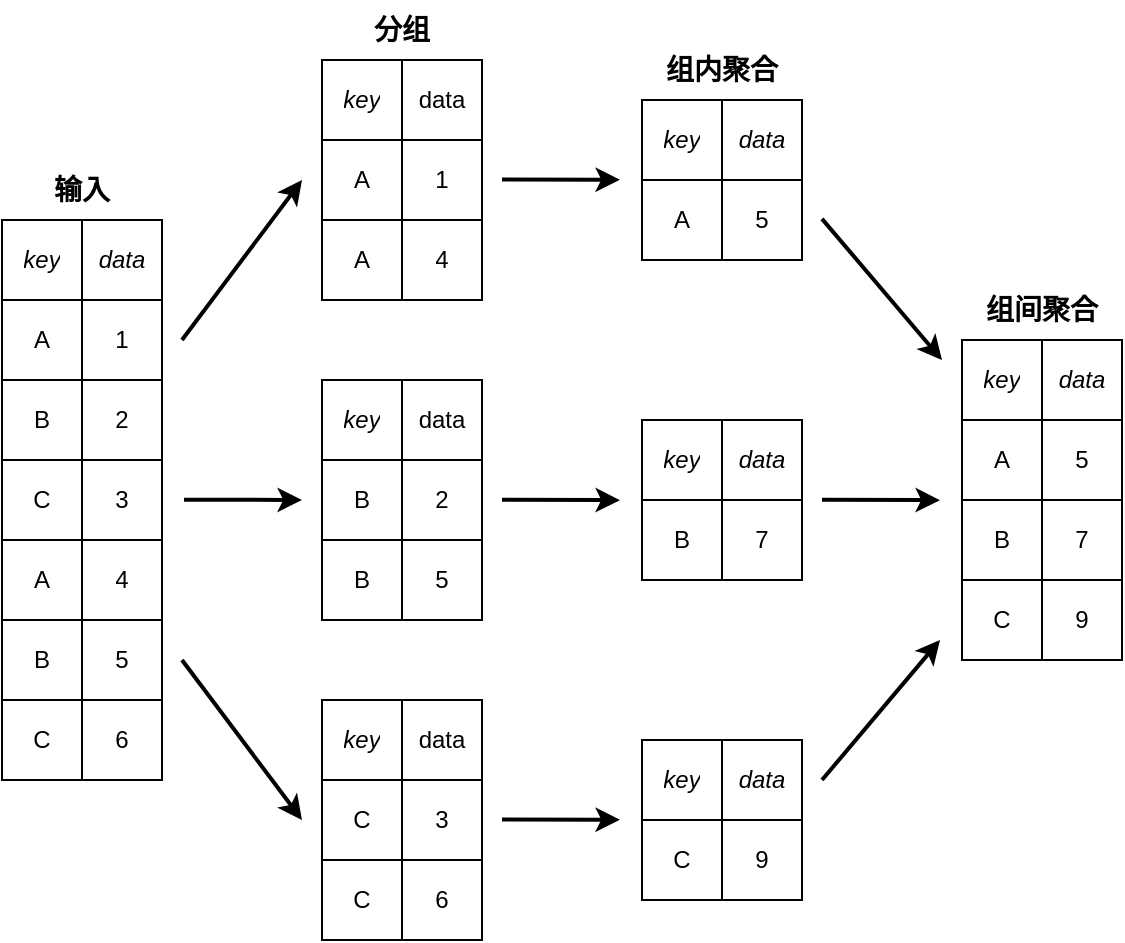 <mxfile version="22.1.18" type="device">
  <diagram name="第 1 页" id="e9J4ykMBrmNgngUcdCq-">
    <mxGraphModel dx="852" dy="558" grid="1" gridSize="10" guides="1" tooltips="1" connect="1" arrows="1" fold="1" page="1" pageScale="1" pageWidth="827" pageHeight="1169" math="0" shadow="0">
      <root>
        <mxCell id="0" />
        <mxCell id="1" parent="0" />
        <mxCell id="Gnrm_EqYcTDhsiEzSkK8-1" value="" style="shape=table;startSize=0;container=1;collapsible=0;childLayout=tableLayout;" parent="1" vertex="1">
          <mxGeometry x="200" y="120" width="80" height="280" as="geometry" />
        </mxCell>
        <mxCell id="Gnrm_EqYcTDhsiEzSkK8-2" value="" style="shape=tableRow;horizontal=0;startSize=0;swimlaneHead=0;swimlaneBody=0;strokeColor=inherit;top=0;left=0;bottom=0;right=0;collapsible=0;dropTarget=0;fillColor=none;points=[[0,0.5],[1,0.5]];portConstraint=eastwest;" parent="Gnrm_EqYcTDhsiEzSkK8-1" vertex="1">
          <mxGeometry width="80" height="40" as="geometry" />
        </mxCell>
        <mxCell id="Gnrm_EqYcTDhsiEzSkK8-3" value="&lt;i&gt;key&lt;/i&gt;" style="shape=partialRectangle;html=1;whiteSpace=wrap;connectable=0;strokeColor=inherit;overflow=hidden;fillColor=none;top=0;left=0;bottom=0;right=0;pointerEvents=1;" parent="Gnrm_EqYcTDhsiEzSkK8-2" vertex="1">
          <mxGeometry width="40" height="40" as="geometry">
            <mxRectangle width="40" height="40" as="alternateBounds" />
          </mxGeometry>
        </mxCell>
        <mxCell id="Gnrm_EqYcTDhsiEzSkK8-4" value="&lt;i&gt;data&lt;/i&gt;" style="shape=partialRectangle;html=1;whiteSpace=wrap;connectable=0;strokeColor=inherit;overflow=hidden;fillColor=none;top=0;left=0;bottom=0;right=0;pointerEvents=1;" parent="Gnrm_EqYcTDhsiEzSkK8-2" vertex="1">
          <mxGeometry x="40" width="40" height="40" as="geometry">
            <mxRectangle width="40" height="40" as="alternateBounds" />
          </mxGeometry>
        </mxCell>
        <mxCell id="Gnrm_EqYcTDhsiEzSkK8-5" value="" style="shape=tableRow;horizontal=0;startSize=0;swimlaneHead=0;swimlaneBody=0;strokeColor=inherit;top=0;left=0;bottom=0;right=0;collapsible=0;dropTarget=0;fillColor=none;points=[[0,0.5],[1,0.5]];portConstraint=eastwest;" parent="Gnrm_EqYcTDhsiEzSkK8-1" vertex="1">
          <mxGeometry y="40" width="80" height="40" as="geometry" />
        </mxCell>
        <mxCell id="Gnrm_EqYcTDhsiEzSkK8-6" value="A" style="shape=partialRectangle;html=1;whiteSpace=wrap;connectable=0;strokeColor=inherit;overflow=hidden;fillColor=none;top=0;left=0;bottom=0;right=0;pointerEvents=1;" parent="Gnrm_EqYcTDhsiEzSkK8-5" vertex="1">
          <mxGeometry width="40" height="40" as="geometry">
            <mxRectangle width="40" height="40" as="alternateBounds" />
          </mxGeometry>
        </mxCell>
        <mxCell id="Gnrm_EqYcTDhsiEzSkK8-7" value="1" style="shape=partialRectangle;html=1;whiteSpace=wrap;connectable=0;strokeColor=inherit;overflow=hidden;fillColor=none;top=0;left=0;bottom=0;right=0;pointerEvents=1;" parent="Gnrm_EqYcTDhsiEzSkK8-5" vertex="1">
          <mxGeometry x="40" width="40" height="40" as="geometry">
            <mxRectangle width="40" height="40" as="alternateBounds" />
          </mxGeometry>
        </mxCell>
        <mxCell id="Gnrm_EqYcTDhsiEzSkK8-8" value="" style="shape=tableRow;horizontal=0;startSize=0;swimlaneHead=0;swimlaneBody=0;strokeColor=inherit;top=0;left=0;bottom=0;right=0;collapsible=0;dropTarget=0;fillColor=none;points=[[0,0.5],[1,0.5]];portConstraint=eastwest;" parent="Gnrm_EqYcTDhsiEzSkK8-1" vertex="1">
          <mxGeometry y="80" width="80" height="40" as="geometry" />
        </mxCell>
        <mxCell id="Gnrm_EqYcTDhsiEzSkK8-9" value="B" style="shape=partialRectangle;html=1;whiteSpace=wrap;connectable=0;strokeColor=inherit;overflow=hidden;fillColor=none;top=0;left=0;bottom=0;right=0;pointerEvents=1;" parent="Gnrm_EqYcTDhsiEzSkK8-8" vertex="1">
          <mxGeometry width="40" height="40" as="geometry">
            <mxRectangle width="40" height="40" as="alternateBounds" />
          </mxGeometry>
        </mxCell>
        <mxCell id="Gnrm_EqYcTDhsiEzSkK8-10" value="2" style="shape=partialRectangle;html=1;whiteSpace=wrap;connectable=0;strokeColor=inherit;overflow=hidden;fillColor=none;top=0;left=0;bottom=0;right=0;pointerEvents=1;" parent="Gnrm_EqYcTDhsiEzSkK8-8" vertex="1">
          <mxGeometry x="40" width="40" height="40" as="geometry">
            <mxRectangle width="40" height="40" as="alternateBounds" />
          </mxGeometry>
        </mxCell>
        <mxCell id="Gnrm_EqYcTDhsiEzSkK8-11" value="" style="shape=tableRow;horizontal=0;startSize=0;swimlaneHead=0;swimlaneBody=0;strokeColor=inherit;top=0;left=0;bottom=0;right=0;collapsible=0;dropTarget=0;fillColor=none;points=[[0,0.5],[1,0.5]];portConstraint=eastwest;" parent="Gnrm_EqYcTDhsiEzSkK8-1" vertex="1">
          <mxGeometry y="120" width="80" height="40" as="geometry" />
        </mxCell>
        <mxCell id="Gnrm_EqYcTDhsiEzSkK8-12" value="C" style="shape=partialRectangle;html=1;whiteSpace=wrap;connectable=0;strokeColor=inherit;overflow=hidden;fillColor=none;top=0;left=0;bottom=0;right=0;pointerEvents=1;" parent="Gnrm_EqYcTDhsiEzSkK8-11" vertex="1">
          <mxGeometry width="40" height="40" as="geometry">
            <mxRectangle width="40" height="40" as="alternateBounds" />
          </mxGeometry>
        </mxCell>
        <mxCell id="Gnrm_EqYcTDhsiEzSkK8-13" value="3" style="shape=partialRectangle;html=1;whiteSpace=wrap;connectable=0;strokeColor=inherit;overflow=hidden;fillColor=none;top=0;left=0;bottom=0;right=0;pointerEvents=1;" parent="Gnrm_EqYcTDhsiEzSkK8-11" vertex="1">
          <mxGeometry x="40" width="40" height="40" as="geometry">
            <mxRectangle width="40" height="40" as="alternateBounds" />
          </mxGeometry>
        </mxCell>
        <mxCell id="Gnrm_EqYcTDhsiEzSkK8-14" value="" style="shape=tableRow;horizontal=0;startSize=0;swimlaneHead=0;swimlaneBody=0;strokeColor=inherit;top=0;left=0;bottom=0;right=0;collapsible=0;dropTarget=0;fillColor=none;points=[[0,0.5],[1,0.5]];portConstraint=eastwest;" parent="Gnrm_EqYcTDhsiEzSkK8-1" vertex="1">
          <mxGeometry y="160" width="80" height="40" as="geometry" />
        </mxCell>
        <mxCell id="Gnrm_EqYcTDhsiEzSkK8-15" value="A" style="shape=partialRectangle;html=1;whiteSpace=wrap;connectable=0;strokeColor=inherit;overflow=hidden;fillColor=none;top=0;left=0;bottom=0;right=0;pointerEvents=1;" parent="Gnrm_EqYcTDhsiEzSkK8-14" vertex="1">
          <mxGeometry width="40" height="40" as="geometry">
            <mxRectangle width="40" height="40" as="alternateBounds" />
          </mxGeometry>
        </mxCell>
        <mxCell id="Gnrm_EqYcTDhsiEzSkK8-16" value="4" style="shape=partialRectangle;html=1;whiteSpace=wrap;connectable=0;strokeColor=inherit;overflow=hidden;fillColor=none;top=0;left=0;bottom=0;right=0;pointerEvents=1;" parent="Gnrm_EqYcTDhsiEzSkK8-14" vertex="1">
          <mxGeometry x="40" width="40" height="40" as="geometry">
            <mxRectangle width="40" height="40" as="alternateBounds" />
          </mxGeometry>
        </mxCell>
        <mxCell id="Gnrm_EqYcTDhsiEzSkK8-17" value="" style="shape=tableRow;horizontal=0;startSize=0;swimlaneHead=0;swimlaneBody=0;strokeColor=inherit;top=0;left=0;bottom=0;right=0;collapsible=0;dropTarget=0;fillColor=none;points=[[0,0.5],[1,0.5]];portConstraint=eastwest;" parent="Gnrm_EqYcTDhsiEzSkK8-1" vertex="1">
          <mxGeometry y="200" width="80" height="40" as="geometry" />
        </mxCell>
        <mxCell id="Gnrm_EqYcTDhsiEzSkK8-18" value="B" style="shape=partialRectangle;html=1;whiteSpace=wrap;connectable=0;strokeColor=inherit;overflow=hidden;fillColor=none;top=0;left=0;bottom=0;right=0;pointerEvents=1;" parent="Gnrm_EqYcTDhsiEzSkK8-17" vertex="1">
          <mxGeometry width="40" height="40" as="geometry">
            <mxRectangle width="40" height="40" as="alternateBounds" />
          </mxGeometry>
        </mxCell>
        <mxCell id="Gnrm_EqYcTDhsiEzSkK8-19" value="5" style="shape=partialRectangle;html=1;whiteSpace=wrap;connectable=0;strokeColor=inherit;overflow=hidden;fillColor=none;top=0;left=0;bottom=0;right=0;pointerEvents=1;" parent="Gnrm_EqYcTDhsiEzSkK8-17" vertex="1">
          <mxGeometry x="40" width="40" height="40" as="geometry">
            <mxRectangle width="40" height="40" as="alternateBounds" />
          </mxGeometry>
        </mxCell>
        <mxCell id="Gnrm_EqYcTDhsiEzSkK8-20" value="" style="shape=tableRow;horizontal=0;startSize=0;swimlaneHead=0;swimlaneBody=0;strokeColor=inherit;top=0;left=0;bottom=0;right=0;collapsible=0;dropTarget=0;fillColor=none;points=[[0,0.5],[1,0.5]];portConstraint=eastwest;" parent="Gnrm_EqYcTDhsiEzSkK8-1" vertex="1">
          <mxGeometry y="240" width="80" height="40" as="geometry" />
        </mxCell>
        <mxCell id="Gnrm_EqYcTDhsiEzSkK8-21" value="C" style="shape=partialRectangle;html=1;whiteSpace=wrap;connectable=0;strokeColor=inherit;overflow=hidden;fillColor=none;top=0;left=0;bottom=0;right=0;pointerEvents=1;" parent="Gnrm_EqYcTDhsiEzSkK8-20" vertex="1">
          <mxGeometry width="40" height="40" as="geometry">
            <mxRectangle width="40" height="40" as="alternateBounds" />
          </mxGeometry>
        </mxCell>
        <mxCell id="Gnrm_EqYcTDhsiEzSkK8-22" value="6" style="shape=partialRectangle;html=1;whiteSpace=wrap;connectable=0;strokeColor=inherit;overflow=hidden;fillColor=none;top=0;left=0;bottom=0;right=0;pointerEvents=1;" parent="Gnrm_EqYcTDhsiEzSkK8-20" vertex="1">
          <mxGeometry x="40" width="40" height="40" as="geometry">
            <mxRectangle width="40" height="40" as="alternateBounds" />
          </mxGeometry>
        </mxCell>
        <mxCell id="Gnrm_EqYcTDhsiEzSkK8-23" value="" style="shape=table;startSize=0;container=1;collapsible=0;childLayout=tableLayout;" parent="1" vertex="1">
          <mxGeometry x="360" y="40" width="80" height="120" as="geometry" />
        </mxCell>
        <mxCell id="Gnrm_EqYcTDhsiEzSkK8-24" value="" style="shape=tableRow;horizontal=0;startSize=0;swimlaneHead=0;swimlaneBody=0;strokeColor=inherit;top=0;left=0;bottom=0;right=0;collapsible=0;dropTarget=0;fillColor=none;points=[[0,0.5],[1,0.5]];portConstraint=eastwest;" parent="Gnrm_EqYcTDhsiEzSkK8-23" vertex="1">
          <mxGeometry width="80" height="40" as="geometry" />
        </mxCell>
        <mxCell id="Gnrm_EqYcTDhsiEzSkK8-25" value="&lt;i&gt;key&lt;/i&gt;" style="shape=partialRectangle;html=1;whiteSpace=wrap;connectable=0;strokeColor=inherit;overflow=hidden;fillColor=none;top=0;left=0;bottom=0;right=0;pointerEvents=1;" parent="Gnrm_EqYcTDhsiEzSkK8-24" vertex="1">
          <mxGeometry width="40" height="40" as="geometry">
            <mxRectangle width="40" height="40" as="alternateBounds" />
          </mxGeometry>
        </mxCell>
        <mxCell id="Gnrm_EqYcTDhsiEzSkK8-26" value="data" style="shape=partialRectangle;html=1;whiteSpace=wrap;connectable=0;strokeColor=inherit;overflow=hidden;fillColor=none;top=0;left=0;bottom=0;right=0;pointerEvents=1;" parent="Gnrm_EqYcTDhsiEzSkK8-24" vertex="1">
          <mxGeometry x="40" width="40" height="40" as="geometry">
            <mxRectangle width="40" height="40" as="alternateBounds" />
          </mxGeometry>
        </mxCell>
        <mxCell id="Gnrm_EqYcTDhsiEzSkK8-27" value="" style="shape=tableRow;horizontal=0;startSize=0;swimlaneHead=0;swimlaneBody=0;strokeColor=inherit;top=0;left=0;bottom=0;right=0;collapsible=0;dropTarget=0;fillColor=none;points=[[0,0.5],[1,0.5]];portConstraint=eastwest;" parent="Gnrm_EqYcTDhsiEzSkK8-23" vertex="1">
          <mxGeometry y="40" width="80" height="40" as="geometry" />
        </mxCell>
        <mxCell id="Gnrm_EqYcTDhsiEzSkK8-28" value="A" style="shape=partialRectangle;html=1;whiteSpace=wrap;connectable=0;strokeColor=inherit;overflow=hidden;fillColor=none;top=0;left=0;bottom=0;right=0;pointerEvents=1;" parent="Gnrm_EqYcTDhsiEzSkK8-27" vertex="1">
          <mxGeometry width="40" height="40" as="geometry">
            <mxRectangle width="40" height="40" as="alternateBounds" />
          </mxGeometry>
        </mxCell>
        <mxCell id="Gnrm_EqYcTDhsiEzSkK8-29" value="1" style="shape=partialRectangle;html=1;whiteSpace=wrap;connectable=0;strokeColor=inherit;overflow=hidden;fillColor=none;top=0;left=0;bottom=0;right=0;pointerEvents=1;" parent="Gnrm_EqYcTDhsiEzSkK8-27" vertex="1">
          <mxGeometry x="40" width="40" height="40" as="geometry">
            <mxRectangle width="40" height="40" as="alternateBounds" />
          </mxGeometry>
        </mxCell>
        <mxCell id="Gnrm_EqYcTDhsiEzSkK8-30" value="" style="shape=tableRow;horizontal=0;startSize=0;swimlaneHead=0;swimlaneBody=0;strokeColor=inherit;top=0;left=0;bottom=0;right=0;collapsible=0;dropTarget=0;fillColor=none;points=[[0,0.5],[1,0.5]];portConstraint=eastwest;" parent="Gnrm_EqYcTDhsiEzSkK8-23" vertex="1">
          <mxGeometry y="80" width="80" height="40" as="geometry" />
        </mxCell>
        <mxCell id="Gnrm_EqYcTDhsiEzSkK8-31" value="A" style="shape=partialRectangle;html=1;whiteSpace=wrap;connectable=0;strokeColor=inherit;overflow=hidden;fillColor=none;top=0;left=0;bottom=0;right=0;pointerEvents=1;" parent="Gnrm_EqYcTDhsiEzSkK8-30" vertex="1">
          <mxGeometry width="40" height="40" as="geometry">
            <mxRectangle width="40" height="40" as="alternateBounds" />
          </mxGeometry>
        </mxCell>
        <mxCell id="Gnrm_EqYcTDhsiEzSkK8-32" value="4" style="shape=partialRectangle;html=1;whiteSpace=wrap;connectable=0;strokeColor=inherit;overflow=hidden;fillColor=none;top=0;left=0;bottom=0;right=0;pointerEvents=1;" parent="Gnrm_EqYcTDhsiEzSkK8-30" vertex="1">
          <mxGeometry x="40" width="40" height="40" as="geometry">
            <mxRectangle width="40" height="40" as="alternateBounds" />
          </mxGeometry>
        </mxCell>
        <mxCell id="Gnrm_EqYcTDhsiEzSkK8-33" value="" style="shape=table;startSize=0;container=1;collapsible=0;childLayout=tableLayout;" parent="1" vertex="1">
          <mxGeometry x="360" y="200" width="80" height="120" as="geometry" />
        </mxCell>
        <mxCell id="Gnrm_EqYcTDhsiEzSkK8-34" value="" style="shape=tableRow;horizontal=0;startSize=0;swimlaneHead=0;swimlaneBody=0;strokeColor=inherit;top=0;left=0;bottom=0;right=0;collapsible=0;dropTarget=0;fillColor=none;points=[[0,0.5],[1,0.5]];portConstraint=eastwest;" parent="Gnrm_EqYcTDhsiEzSkK8-33" vertex="1">
          <mxGeometry width="80" height="40" as="geometry" />
        </mxCell>
        <mxCell id="Gnrm_EqYcTDhsiEzSkK8-35" value="&lt;i&gt;key&lt;/i&gt;" style="shape=partialRectangle;html=1;whiteSpace=wrap;connectable=0;strokeColor=inherit;overflow=hidden;fillColor=none;top=0;left=0;bottom=0;right=0;pointerEvents=1;" parent="Gnrm_EqYcTDhsiEzSkK8-34" vertex="1">
          <mxGeometry width="40" height="40" as="geometry">
            <mxRectangle width="40" height="40" as="alternateBounds" />
          </mxGeometry>
        </mxCell>
        <mxCell id="Gnrm_EqYcTDhsiEzSkK8-36" value="data" style="shape=partialRectangle;html=1;whiteSpace=wrap;connectable=0;strokeColor=inherit;overflow=hidden;fillColor=none;top=0;left=0;bottom=0;right=0;pointerEvents=1;" parent="Gnrm_EqYcTDhsiEzSkK8-34" vertex="1">
          <mxGeometry x="40" width="40" height="40" as="geometry">
            <mxRectangle width="40" height="40" as="alternateBounds" />
          </mxGeometry>
        </mxCell>
        <mxCell id="Gnrm_EqYcTDhsiEzSkK8-37" value="" style="shape=tableRow;horizontal=0;startSize=0;swimlaneHead=0;swimlaneBody=0;strokeColor=inherit;top=0;left=0;bottom=0;right=0;collapsible=0;dropTarget=0;fillColor=none;points=[[0,0.5],[1,0.5]];portConstraint=eastwest;" parent="Gnrm_EqYcTDhsiEzSkK8-33" vertex="1">
          <mxGeometry y="40" width="80" height="40" as="geometry" />
        </mxCell>
        <mxCell id="Gnrm_EqYcTDhsiEzSkK8-38" value="B" style="shape=partialRectangle;html=1;whiteSpace=wrap;connectable=0;strokeColor=inherit;overflow=hidden;fillColor=none;top=0;left=0;bottom=0;right=0;pointerEvents=1;" parent="Gnrm_EqYcTDhsiEzSkK8-37" vertex="1">
          <mxGeometry width="40" height="40" as="geometry">
            <mxRectangle width="40" height="40" as="alternateBounds" />
          </mxGeometry>
        </mxCell>
        <mxCell id="Gnrm_EqYcTDhsiEzSkK8-39" value="2" style="shape=partialRectangle;html=1;whiteSpace=wrap;connectable=0;strokeColor=inherit;overflow=hidden;fillColor=none;top=0;left=0;bottom=0;right=0;pointerEvents=1;" parent="Gnrm_EqYcTDhsiEzSkK8-37" vertex="1">
          <mxGeometry x="40" width="40" height="40" as="geometry">
            <mxRectangle width="40" height="40" as="alternateBounds" />
          </mxGeometry>
        </mxCell>
        <mxCell id="Gnrm_EqYcTDhsiEzSkK8-40" value="" style="shape=tableRow;horizontal=0;startSize=0;swimlaneHead=0;swimlaneBody=0;strokeColor=inherit;top=0;left=0;bottom=0;right=0;collapsible=0;dropTarget=0;fillColor=none;points=[[0,0.5],[1,0.5]];portConstraint=eastwest;" parent="Gnrm_EqYcTDhsiEzSkK8-33" vertex="1">
          <mxGeometry y="80" width="80" height="40" as="geometry" />
        </mxCell>
        <mxCell id="Gnrm_EqYcTDhsiEzSkK8-41" value="B" style="shape=partialRectangle;html=1;whiteSpace=wrap;connectable=0;strokeColor=inherit;overflow=hidden;fillColor=none;top=0;left=0;bottom=0;right=0;pointerEvents=1;" parent="Gnrm_EqYcTDhsiEzSkK8-40" vertex="1">
          <mxGeometry width="40" height="40" as="geometry">
            <mxRectangle width="40" height="40" as="alternateBounds" />
          </mxGeometry>
        </mxCell>
        <mxCell id="Gnrm_EqYcTDhsiEzSkK8-42" value="5" style="shape=partialRectangle;html=1;whiteSpace=wrap;connectable=0;strokeColor=inherit;overflow=hidden;fillColor=none;top=0;left=0;bottom=0;right=0;pointerEvents=1;" parent="Gnrm_EqYcTDhsiEzSkK8-40" vertex="1">
          <mxGeometry x="40" width="40" height="40" as="geometry">
            <mxRectangle width="40" height="40" as="alternateBounds" />
          </mxGeometry>
        </mxCell>
        <mxCell id="Gnrm_EqYcTDhsiEzSkK8-43" value="" style="shape=table;startSize=0;container=1;collapsible=0;childLayout=tableLayout;" parent="1" vertex="1">
          <mxGeometry x="360" y="360" width="80" height="120" as="geometry" />
        </mxCell>
        <mxCell id="Gnrm_EqYcTDhsiEzSkK8-44" value="" style="shape=tableRow;horizontal=0;startSize=0;swimlaneHead=0;swimlaneBody=0;strokeColor=inherit;top=0;left=0;bottom=0;right=0;collapsible=0;dropTarget=0;fillColor=none;points=[[0,0.5],[1,0.5]];portConstraint=eastwest;" parent="Gnrm_EqYcTDhsiEzSkK8-43" vertex="1">
          <mxGeometry width="80" height="40" as="geometry" />
        </mxCell>
        <mxCell id="Gnrm_EqYcTDhsiEzSkK8-45" value="&lt;i&gt;key&lt;/i&gt;" style="shape=partialRectangle;html=1;whiteSpace=wrap;connectable=0;strokeColor=inherit;overflow=hidden;fillColor=none;top=0;left=0;bottom=0;right=0;pointerEvents=1;" parent="Gnrm_EqYcTDhsiEzSkK8-44" vertex="1">
          <mxGeometry width="40" height="40" as="geometry">
            <mxRectangle width="40" height="40" as="alternateBounds" />
          </mxGeometry>
        </mxCell>
        <mxCell id="Gnrm_EqYcTDhsiEzSkK8-46" value="data" style="shape=partialRectangle;html=1;whiteSpace=wrap;connectable=0;strokeColor=inherit;overflow=hidden;fillColor=none;top=0;left=0;bottom=0;right=0;pointerEvents=1;" parent="Gnrm_EqYcTDhsiEzSkK8-44" vertex="1">
          <mxGeometry x="40" width="40" height="40" as="geometry">
            <mxRectangle width="40" height="40" as="alternateBounds" />
          </mxGeometry>
        </mxCell>
        <mxCell id="Gnrm_EqYcTDhsiEzSkK8-47" value="" style="shape=tableRow;horizontal=0;startSize=0;swimlaneHead=0;swimlaneBody=0;strokeColor=inherit;top=0;left=0;bottom=0;right=0;collapsible=0;dropTarget=0;fillColor=none;points=[[0,0.5],[1,0.5]];portConstraint=eastwest;" parent="Gnrm_EqYcTDhsiEzSkK8-43" vertex="1">
          <mxGeometry y="40" width="80" height="40" as="geometry" />
        </mxCell>
        <mxCell id="Gnrm_EqYcTDhsiEzSkK8-48" value="C" style="shape=partialRectangle;html=1;whiteSpace=wrap;connectable=0;strokeColor=inherit;overflow=hidden;fillColor=none;top=0;left=0;bottom=0;right=0;pointerEvents=1;" parent="Gnrm_EqYcTDhsiEzSkK8-47" vertex="1">
          <mxGeometry width="40" height="40" as="geometry">
            <mxRectangle width="40" height="40" as="alternateBounds" />
          </mxGeometry>
        </mxCell>
        <mxCell id="Gnrm_EqYcTDhsiEzSkK8-49" value="3" style="shape=partialRectangle;html=1;whiteSpace=wrap;connectable=0;strokeColor=inherit;overflow=hidden;fillColor=none;top=0;left=0;bottom=0;right=0;pointerEvents=1;" parent="Gnrm_EqYcTDhsiEzSkK8-47" vertex="1">
          <mxGeometry x="40" width="40" height="40" as="geometry">
            <mxRectangle width="40" height="40" as="alternateBounds" />
          </mxGeometry>
        </mxCell>
        <mxCell id="Gnrm_EqYcTDhsiEzSkK8-50" value="" style="shape=tableRow;horizontal=0;startSize=0;swimlaneHead=0;swimlaneBody=0;strokeColor=inherit;top=0;left=0;bottom=0;right=0;collapsible=0;dropTarget=0;fillColor=none;points=[[0,0.5],[1,0.5]];portConstraint=eastwest;" parent="Gnrm_EqYcTDhsiEzSkK8-43" vertex="1">
          <mxGeometry y="80" width="80" height="40" as="geometry" />
        </mxCell>
        <mxCell id="Gnrm_EqYcTDhsiEzSkK8-51" value="C" style="shape=partialRectangle;html=1;whiteSpace=wrap;connectable=0;strokeColor=inherit;overflow=hidden;fillColor=none;top=0;left=0;bottom=0;right=0;pointerEvents=1;" parent="Gnrm_EqYcTDhsiEzSkK8-50" vertex="1">
          <mxGeometry width="40" height="40" as="geometry">
            <mxRectangle width="40" height="40" as="alternateBounds" />
          </mxGeometry>
        </mxCell>
        <mxCell id="Gnrm_EqYcTDhsiEzSkK8-52" value="6" style="shape=partialRectangle;html=1;whiteSpace=wrap;connectable=0;strokeColor=inherit;overflow=hidden;fillColor=none;top=0;left=0;bottom=0;right=0;pointerEvents=1;" parent="Gnrm_EqYcTDhsiEzSkK8-50" vertex="1">
          <mxGeometry x="40" width="40" height="40" as="geometry">
            <mxRectangle width="40" height="40" as="alternateBounds" />
          </mxGeometry>
        </mxCell>
        <mxCell id="Gnrm_EqYcTDhsiEzSkK8-53" value="" style="shape=table;startSize=0;container=1;collapsible=0;childLayout=tableLayout;" parent="1" vertex="1">
          <mxGeometry x="520" y="60" width="80" height="80" as="geometry" />
        </mxCell>
        <mxCell id="Gnrm_EqYcTDhsiEzSkK8-54" value="" style="shape=tableRow;horizontal=0;startSize=0;swimlaneHead=0;swimlaneBody=0;strokeColor=inherit;top=0;left=0;bottom=0;right=0;collapsible=0;dropTarget=0;fillColor=none;points=[[0,0.5],[1,0.5]];portConstraint=eastwest;" parent="Gnrm_EqYcTDhsiEzSkK8-53" vertex="1">
          <mxGeometry width="80" height="40" as="geometry" />
        </mxCell>
        <mxCell id="Gnrm_EqYcTDhsiEzSkK8-55" value="&lt;i&gt;key&lt;/i&gt;" style="shape=partialRectangle;html=1;whiteSpace=wrap;connectable=0;strokeColor=inherit;overflow=hidden;fillColor=none;top=0;left=0;bottom=0;right=0;pointerEvents=1;" parent="Gnrm_EqYcTDhsiEzSkK8-54" vertex="1">
          <mxGeometry width="40" height="40" as="geometry">
            <mxRectangle width="40" height="40" as="alternateBounds" />
          </mxGeometry>
        </mxCell>
        <mxCell id="Gnrm_EqYcTDhsiEzSkK8-56" value="&lt;i&gt;data&lt;/i&gt;" style="shape=partialRectangle;html=1;whiteSpace=wrap;connectable=0;strokeColor=inherit;overflow=hidden;fillColor=none;top=0;left=0;bottom=0;right=0;pointerEvents=1;" parent="Gnrm_EqYcTDhsiEzSkK8-54" vertex="1">
          <mxGeometry x="40" width="40" height="40" as="geometry">
            <mxRectangle width="40" height="40" as="alternateBounds" />
          </mxGeometry>
        </mxCell>
        <mxCell id="Gnrm_EqYcTDhsiEzSkK8-57" value="" style="shape=tableRow;horizontal=0;startSize=0;swimlaneHead=0;swimlaneBody=0;strokeColor=inherit;top=0;left=0;bottom=0;right=0;collapsible=0;dropTarget=0;fillColor=none;points=[[0,0.5],[1,0.5]];portConstraint=eastwest;" parent="Gnrm_EqYcTDhsiEzSkK8-53" vertex="1">
          <mxGeometry y="40" width="80" height="40" as="geometry" />
        </mxCell>
        <mxCell id="Gnrm_EqYcTDhsiEzSkK8-58" value="A" style="shape=partialRectangle;html=1;whiteSpace=wrap;connectable=0;strokeColor=inherit;overflow=hidden;fillColor=none;top=0;left=0;bottom=0;right=0;pointerEvents=1;" parent="Gnrm_EqYcTDhsiEzSkK8-57" vertex="1">
          <mxGeometry width="40" height="40" as="geometry">
            <mxRectangle width="40" height="40" as="alternateBounds" />
          </mxGeometry>
        </mxCell>
        <mxCell id="Gnrm_EqYcTDhsiEzSkK8-59" value="5" style="shape=partialRectangle;html=1;whiteSpace=wrap;connectable=0;strokeColor=inherit;overflow=hidden;fillColor=none;top=0;left=0;bottom=0;right=0;pointerEvents=1;" parent="Gnrm_EqYcTDhsiEzSkK8-57" vertex="1">
          <mxGeometry x="40" width="40" height="40" as="geometry">
            <mxRectangle width="40" height="40" as="alternateBounds" />
          </mxGeometry>
        </mxCell>
        <mxCell id="Gnrm_EqYcTDhsiEzSkK8-60" value="" style="shape=table;startSize=0;container=1;collapsible=0;childLayout=tableLayout;" parent="1" vertex="1">
          <mxGeometry x="520" y="380" width="80" height="80" as="geometry" />
        </mxCell>
        <mxCell id="Gnrm_EqYcTDhsiEzSkK8-61" value="" style="shape=tableRow;horizontal=0;startSize=0;swimlaneHead=0;swimlaneBody=0;strokeColor=inherit;top=0;left=0;bottom=0;right=0;collapsible=0;dropTarget=0;fillColor=none;points=[[0,0.5],[1,0.5]];portConstraint=eastwest;" parent="Gnrm_EqYcTDhsiEzSkK8-60" vertex="1">
          <mxGeometry width="80" height="40" as="geometry" />
        </mxCell>
        <mxCell id="Gnrm_EqYcTDhsiEzSkK8-62" value="&lt;i&gt;key&lt;/i&gt;" style="shape=partialRectangle;html=1;whiteSpace=wrap;connectable=0;strokeColor=inherit;overflow=hidden;fillColor=none;top=0;left=0;bottom=0;right=0;pointerEvents=1;" parent="Gnrm_EqYcTDhsiEzSkK8-61" vertex="1">
          <mxGeometry width="40" height="40" as="geometry">
            <mxRectangle width="40" height="40" as="alternateBounds" />
          </mxGeometry>
        </mxCell>
        <mxCell id="Gnrm_EqYcTDhsiEzSkK8-63" value="&lt;i&gt;data&lt;/i&gt;" style="shape=partialRectangle;html=1;whiteSpace=wrap;connectable=0;strokeColor=inherit;overflow=hidden;fillColor=none;top=0;left=0;bottom=0;right=0;pointerEvents=1;" parent="Gnrm_EqYcTDhsiEzSkK8-61" vertex="1">
          <mxGeometry x="40" width="40" height="40" as="geometry">
            <mxRectangle width="40" height="40" as="alternateBounds" />
          </mxGeometry>
        </mxCell>
        <mxCell id="Gnrm_EqYcTDhsiEzSkK8-64" value="" style="shape=tableRow;horizontal=0;startSize=0;swimlaneHead=0;swimlaneBody=0;strokeColor=inherit;top=0;left=0;bottom=0;right=0;collapsible=0;dropTarget=0;fillColor=none;points=[[0,0.5],[1,0.5]];portConstraint=eastwest;" parent="Gnrm_EqYcTDhsiEzSkK8-60" vertex="1">
          <mxGeometry y="40" width="80" height="40" as="geometry" />
        </mxCell>
        <mxCell id="Gnrm_EqYcTDhsiEzSkK8-65" value="C" style="shape=partialRectangle;html=1;whiteSpace=wrap;connectable=0;strokeColor=inherit;overflow=hidden;fillColor=none;top=0;left=0;bottom=0;right=0;pointerEvents=1;" parent="Gnrm_EqYcTDhsiEzSkK8-64" vertex="1">
          <mxGeometry width="40" height="40" as="geometry">
            <mxRectangle width="40" height="40" as="alternateBounds" />
          </mxGeometry>
        </mxCell>
        <mxCell id="Gnrm_EqYcTDhsiEzSkK8-66" value="9" style="shape=partialRectangle;html=1;whiteSpace=wrap;connectable=0;strokeColor=inherit;overflow=hidden;fillColor=none;top=0;left=0;bottom=0;right=0;pointerEvents=1;" parent="Gnrm_EqYcTDhsiEzSkK8-64" vertex="1">
          <mxGeometry x="40" width="40" height="40" as="geometry">
            <mxRectangle width="40" height="40" as="alternateBounds" />
          </mxGeometry>
        </mxCell>
        <mxCell id="Gnrm_EqYcTDhsiEzSkK8-67" value="" style="shape=table;startSize=0;container=1;collapsible=0;childLayout=tableLayout;" parent="1" vertex="1">
          <mxGeometry x="520" y="220" width="80" height="80" as="geometry" />
        </mxCell>
        <mxCell id="Gnrm_EqYcTDhsiEzSkK8-68" value="" style="shape=tableRow;horizontal=0;startSize=0;swimlaneHead=0;swimlaneBody=0;strokeColor=inherit;top=0;left=0;bottom=0;right=0;collapsible=0;dropTarget=0;fillColor=none;points=[[0,0.5],[1,0.5]];portConstraint=eastwest;" parent="Gnrm_EqYcTDhsiEzSkK8-67" vertex="1">
          <mxGeometry width="80" height="40" as="geometry" />
        </mxCell>
        <mxCell id="Gnrm_EqYcTDhsiEzSkK8-69" value="&lt;i&gt;key&lt;/i&gt;" style="shape=partialRectangle;html=1;whiteSpace=wrap;connectable=0;strokeColor=inherit;overflow=hidden;fillColor=none;top=0;left=0;bottom=0;right=0;pointerEvents=1;" parent="Gnrm_EqYcTDhsiEzSkK8-68" vertex="1">
          <mxGeometry width="40" height="40" as="geometry">
            <mxRectangle width="40" height="40" as="alternateBounds" />
          </mxGeometry>
        </mxCell>
        <mxCell id="Gnrm_EqYcTDhsiEzSkK8-70" value="&lt;i&gt;data&lt;/i&gt;" style="shape=partialRectangle;html=1;whiteSpace=wrap;connectable=0;strokeColor=inherit;overflow=hidden;fillColor=none;top=0;left=0;bottom=0;right=0;pointerEvents=1;" parent="Gnrm_EqYcTDhsiEzSkK8-68" vertex="1">
          <mxGeometry x="40" width="40" height="40" as="geometry">
            <mxRectangle width="40" height="40" as="alternateBounds" />
          </mxGeometry>
        </mxCell>
        <mxCell id="Gnrm_EqYcTDhsiEzSkK8-71" value="" style="shape=tableRow;horizontal=0;startSize=0;swimlaneHead=0;swimlaneBody=0;strokeColor=inherit;top=0;left=0;bottom=0;right=0;collapsible=0;dropTarget=0;fillColor=none;points=[[0,0.5],[1,0.5]];portConstraint=eastwest;" parent="Gnrm_EqYcTDhsiEzSkK8-67" vertex="1">
          <mxGeometry y="40" width="80" height="40" as="geometry" />
        </mxCell>
        <mxCell id="Gnrm_EqYcTDhsiEzSkK8-72" value="B" style="shape=partialRectangle;html=1;whiteSpace=wrap;connectable=0;strokeColor=inherit;overflow=hidden;fillColor=none;top=0;left=0;bottom=0;right=0;pointerEvents=1;" parent="Gnrm_EqYcTDhsiEzSkK8-71" vertex="1">
          <mxGeometry width="40" height="40" as="geometry">
            <mxRectangle width="40" height="40" as="alternateBounds" />
          </mxGeometry>
        </mxCell>
        <mxCell id="Gnrm_EqYcTDhsiEzSkK8-73" value="7" style="shape=partialRectangle;html=1;whiteSpace=wrap;connectable=0;strokeColor=inherit;overflow=hidden;fillColor=none;top=0;left=0;bottom=0;right=0;pointerEvents=1;" parent="Gnrm_EqYcTDhsiEzSkK8-71" vertex="1">
          <mxGeometry x="40" width="40" height="40" as="geometry">
            <mxRectangle width="40" height="40" as="alternateBounds" />
          </mxGeometry>
        </mxCell>
        <mxCell id="Gnrm_EqYcTDhsiEzSkK8-74" value="" style="shape=table;startSize=0;container=1;collapsible=0;childLayout=tableLayout;" parent="1" vertex="1">
          <mxGeometry x="680" y="180" width="80" height="160" as="geometry" />
        </mxCell>
        <mxCell id="Gnrm_EqYcTDhsiEzSkK8-75" value="" style="shape=tableRow;horizontal=0;startSize=0;swimlaneHead=0;swimlaneBody=0;strokeColor=inherit;top=0;left=0;bottom=0;right=0;collapsible=0;dropTarget=0;fillColor=none;points=[[0,0.5],[1,0.5]];portConstraint=eastwest;" parent="Gnrm_EqYcTDhsiEzSkK8-74" vertex="1">
          <mxGeometry width="80" height="40" as="geometry" />
        </mxCell>
        <mxCell id="Gnrm_EqYcTDhsiEzSkK8-76" value="&lt;i&gt;key&lt;/i&gt;" style="shape=partialRectangle;html=1;whiteSpace=wrap;connectable=0;strokeColor=inherit;overflow=hidden;fillColor=none;top=0;left=0;bottom=0;right=0;pointerEvents=1;" parent="Gnrm_EqYcTDhsiEzSkK8-75" vertex="1">
          <mxGeometry width="40" height="40" as="geometry">
            <mxRectangle width="40" height="40" as="alternateBounds" />
          </mxGeometry>
        </mxCell>
        <mxCell id="Gnrm_EqYcTDhsiEzSkK8-77" value="&lt;i&gt;data&lt;/i&gt;" style="shape=partialRectangle;html=1;whiteSpace=wrap;connectable=0;strokeColor=inherit;overflow=hidden;fillColor=none;top=0;left=0;bottom=0;right=0;pointerEvents=1;" parent="Gnrm_EqYcTDhsiEzSkK8-75" vertex="1">
          <mxGeometry x="40" width="40" height="40" as="geometry">
            <mxRectangle width="40" height="40" as="alternateBounds" />
          </mxGeometry>
        </mxCell>
        <mxCell id="Gnrm_EqYcTDhsiEzSkK8-78" value="" style="shape=tableRow;horizontal=0;startSize=0;swimlaneHead=0;swimlaneBody=0;strokeColor=inherit;top=0;left=0;bottom=0;right=0;collapsible=0;dropTarget=0;fillColor=none;points=[[0,0.5],[1,0.5]];portConstraint=eastwest;" parent="Gnrm_EqYcTDhsiEzSkK8-74" vertex="1">
          <mxGeometry y="40" width="80" height="40" as="geometry" />
        </mxCell>
        <mxCell id="Gnrm_EqYcTDhsiEzSkK8-79" value="A" style="shape=partialRectangle;html=1;whiteSpace=wrap;connectable=0;strokeColor=inherit;overflow=hidden;fillColor=none;top=0;left=0;bottom=0;right=0;pointerEvents=1;" parent="Gnrm_EqYcTDhsiEzSkK8-78" vertex="1">
          <mxGeometry width="40" height="40" as="geometry">
            <mxRectangle width="40" height="40" as="alternateBounds" />
          </mxGeometry>
        </mxCell>
        <mxCell id="Gnrm_EqYcTDhsiEzSkK8-80" value="5" style="shape=partialRectangle;html=1;whiteSpace=wrap;connectable=0;strokeColor=inherit;overflow=hidden;fillColor=none;top=0;left=0;bottom=0;right=0;pointerEvents=1;" parent="Gnrm_EqYcTDhsiEzSkK8-78" vertex="1">
          <mxGeometry x="40" width="40" height="40" as="geometry">
            <mxRectangle width="40" height="40" as="alternateBounds" />
          </mxGeometry>
        </mxCell>
        <mxCell id="Gnrm_EqYcTDhsiEzSkK8-81" value="" style="shape=tableRow;horizontal=0;startSize=0;swimlaneHead=0;swimlaneBody=0;strokeColor=inherit;top=0;left=0;bottom=0;right=0;collapsible=0;dropTarget=0;fillColor=none;points=[[0,0.5],[1,0.5]];portConstraint=eastwest;" parent="Gnrm_EqYcTDhsiEzSkK8-74" vertex="1">
          <mxGeometry y="80" width="80" height="40" as="geometry" />
        </mxCell>
        <mxCell id="Gnrm_EqYcTDhsiEzSkK8-82" value="B" style="shape=partialRectangle;html=1;whiteSpace=wrap;connectable=0;strokeColor=inherit;overflow=hidden;fillColor=none;top=0;left=0;bottom=0;right=0;pointerEvents=1;" parent="Gnrm_EqYcTDhsiEzSkK8-81" vertex="1">
          <mxGeometry width="40" height="40" as="geometry">
            <mxRectangle width="40" height="40" as="alternateBounds" />
          </mxGeometry>
        </mxCell>
        <mxCell id="Gnrm_EqYcTDhsiEzSkK8-83" value="7" style="shape=partialRectangle;html=1;whiteSpace=wrap;connectable=0;strokeColor=inherit;overflow=hidden;fillColor=none;top=0;left=0;bottom=0;right=0;pointerEvents=1;" parent="Gnrm_EqYcTDhsiEzSkK8-81" vertex="1">
          <mxGeometry x="40" width="40" height="40" as="geometry">
            <mxRectangle width="40" height="40" as="alternateBounds" />
          </mxGeometry>
        </mxCell>
        <mxCell id="Gnrm_EqYcTDhsiEzSkK8-84" value="" style="shape=tableRow;horizontal=0;startSize=0;swimlaneHead=0;swimlaneBody=0;strokeColor=inherit;top=0;left=0;bottom=0;right=0;collapsible=0;dropTarget=0;fillColor=none;points=[[0,0.5],[1,0.5]];portConstraint=eastwest;" parent="Gnrm_EqYcTDhsiEzSkK8-74" vertex="1">
          <mxGeometry y="120" width="80" height="40" as="geometry" />
        </mxCell>
        <mxCell id="Gnrm_EqYcTDhsiEzSkK8-85" value="C" style="shape=partialRectangle;html=1;whiteSpace=wrap;connectable=0;strokeColor=inherit;overflow=hidden;fillColor=none;top=0;left=0;bottom=0;right=0;pointerEvents=1;" parent="Gnrm_EqYcTDhsiEzSkK8-84" vertex="1">
          <mxGeometry width="40" height="40" as="geometry">
            <mxRectangle width="40" height="40" as="alternateBounds" />
          </mxGeometry>
        </mxCell>
        <mxCell id="Gnrm_EqYcTDhsiEzSkK8-86" value="9" style="shape=partialRectangle;html=1;whiteSpace=wrap;connectable=0;strokeColor=inherit;overflow=hidden;fillColor=none;top=0;left=0;bottom=0;right=0;pointerEvents=1;" parent="Gnrm_EqYcTDhsiEzSkK8-84" vertex="1">
          <mxGeometry x="40" width="40" height="40" as="geometry">
            <mxRectangle width="40" height="40" as="alternateBounds" />
          </mxGeometry>
        </mxCell>
        <mxCell id="Gnrm_EqYcTDhsiEzSkK8-87" value="" style="endArrow=classic;html=1;rounded=0;strokeWidth=2;" parent="1" edge="1">
          <mxGeometry width="50" height="50" relative="1" as="geometry">
            <mxPoint x="291" y="259.82" as="sourcePoint" />
            <mxPoint x="350" y="260" as="targetPoint" />
          </mxGeometry>
        </mxCell>
        <mxCell id="Gnrm_EqYcTDhsiEzSkK8-88" value="" style="endArrow=classic;html=1;rounded=0;strokeWidth=2;" parent="1" edge="1">
          <mxGeometry width="50" height="50" relative="1" as="geometry">
            <mxPoint x="290" y="180" as="sourcePoint" />
            <mxPoint x="350" y="100" as="targetPoint" />
          </mxGeometry>
        </mxCell>
        <mxCell id="Gnrm_EqYcTDhsiEzSkK8-89" value="" style="endArrow=classic;html=1;rounded=0;strokeWidth=2;" parent="1" edge="1">
          <mxGeometry width="50" height="50" relative="1" as="geometry">
            <mxPoint x="290" y="340" as="sourcePoint" />
            <mxPoint x="350" y="420" as="targetPoint" />
          </mxGeometry>
        </mxCell>
        <mxCell id="Gnrm_EqYcTDhsiEzSkK8-90" value="" style="endArrow=classic;html=1;rounded=0;strokeWidth=2;" parent="1" edge="1">
          <mxGeometry width="50" height="50" relative="1" as="geometry">
            <mxPoint x="610" y="259.89" as="sourcePoint" />
            <mxPoint x="669" y="260.07" as="targetPoint" />
          </mxGeometry>
        </mxCell>
        <mxCell id="Gnrm_EqYcTDhsiEzSkK8-91" value="" style="endArrow=classic;html=1;rounded=0;strokeWidth=2;" parent="1" edge="1">
          <mxGeometry width="50" height="50" relative="1" as="geometry">
            <mxPoint x="450" y="259.89" as="sourcePoint" />
            <mxPoint x="509" y="260.07" as="targetPoint" />
          </mxGeometry>
        </mxCell>
        <mxCell id="Gnrm_EqYcTDhsiEzSkK8-92" value="" style="endArrow=classic;html=1;rounded=0;strokeWidth=2;" parent="1" edge="1">
          <mxGeometry width="50" height="50" relative="1" as="geometry">
            <mxPoint x="450" y="419.71" as="sourcePoint" />
            <mxPoint x="509" y="419.89" as="targetPoint" />
          </mxGeometry>
        </mxCell>
        <mxCell id="Gnrm_EqYcTDhsiEzSkK8-93" value="" style="endArrow=classic;html=1;rounded=0;strokeWidth=2;" parent="1" edge="1">
          <mxGeometry width="50" height="50" relative="1" as="geometry">
            <mxPoint x="450" y="99.71" as="sourcePoint" />
            <mxPoint x="509" y="99.89" as="targetPoint" />
          </mxGeometry>
        </mxCell>
        <mxCell id="Gnrm_EqYcTDhsiEzSkK8-94" value="" style="endArrow=classic;html=1;rounded=0;strokeWidth=2;" parent="1" edge="1">
          <mxGeometry width="50" height="50" relative="1" as="geometry">
            <mxPoint x="610" y="400" as="sourcePoint" />
            <mxPoint x="669" y="330" as="targetPoint" />
          </mxGeometry>
        </mxCell>
        <mxCell id="Gnrm_EqYcTDhsiEzSkK8-95" value="" style="endArrow=classic;html=1;rounded=0;strokeWidth=2;" parent="1" edge="1">
          <mxGeometry width="50" height="50" relative="1" as="geometry">
            <mxPoint x="610" y="119.43" as="sourcePoint" />
            <mxPoint x="670" y="190" as="targetPoint" />
          </mxGeometry>
        </mxCell>
        <mxCell id="Gnrm_EqYcTDhsiEzSkK8-96" value="&lt;span style=&quot;font-size: 14px;&quot;&gt;&lt;b&gt;输入&lt;/b&gt;&lt;/span&gt;" style="text;html=1;align=center;verticalAlign=middle;whiteSpace=wrap;rounded=0;" parent="1" vertex="1">
          <mxGeometry x="200" y="90" width="80" height="30" as="geometry" />
        </mxCell>
        <mxCell id="Gnrm_EqYcTDhsiEzSkK8-97" value="&lt;span style=&quot;font-size: 14px;&quot;&gt;&lt;b&gt;组间聚合&lt;/b&gt;&lt;/span&gt;" style="text;html=1;align=center;verticalAlign=middle;whiteSpace=wrap;rounded=0;" parent="1" vertex="1">
          <mxGeometry x="680" y="150" width="80" height="30" as="geometry" />
        </mxCell>
        <mxCell id="Gnrm_EqYcTDhsiEzSkK8-98" value="&lt;span style=&quot;font-size: 14px;&quot;&gt;&lt;b&gt;组内聚合&lt;/b&gt;&lt;/span&gt;" style="text;html=1;align=center;verticalAlign=middle;whiteSpace=wrap;rounded=0;" parent="1" vertex="1">
          <mxGeometry x="510" y="30" width="100" height="30" as="geometry" />
        </mxCell>
        <mxCell id="Gnrm_EqYcTDhsiEzSkK8-99" value="&lt;span style=&quot;font-size: 14px;&quot;&gt;&lt;b&gt;分组&lt;/b&gt;&lt;/span&gt;" style="text;html=1;align=center;verticalAlign=middle;whiteSpace=wrap;rounded=0;" parent="1" vertex="1">
          <mxGeometry x="360" y="10" width="80" height="30" as="geometry" />
        </mxCell>
      </root>
    </mxGraphModel>
  </diagram>
</mxfile>
